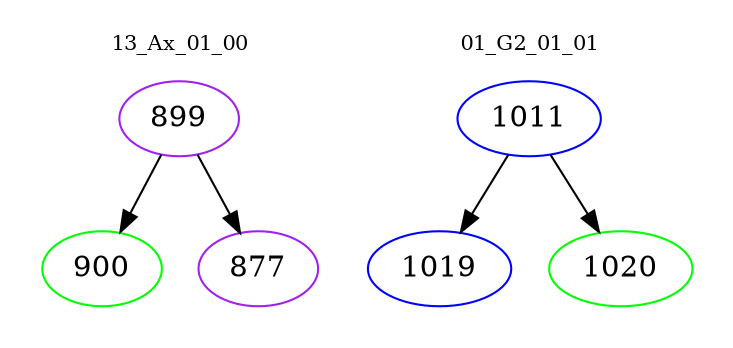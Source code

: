 digraph{
subgraph cluster_0 {
color = white
label = "13_Ax_01_00";
fontsize=10;
T0_899 [label="899", color="purple"]
T0_899 -> T0_900 [color="black"]
T0_900 [label="900", color="green"]
T0_899 -> T0_877 [color="black"]
T0_877 [label="877", color="purple"]
}
subgraph cluster_1 {
color = white
label = "01_G2_01_01";
fontsize=10;
T1_1011 [label="1011", color="blue"]
T1_1011 -> T1_1019 [color="black"]
T1_1019 [label="1019", color="blue"]
T1_1011 -> T1_1020 [color="black"]
T1_1020 [label="1020", color="green"]
}
}
